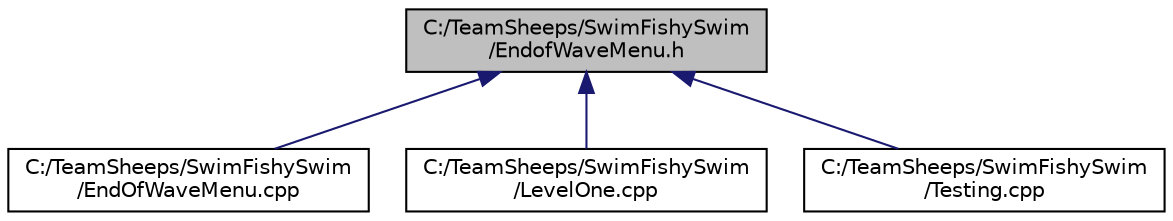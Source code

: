 digraph "C:/TeamSheeps/SwimFishySwim/EndofWaveMenu.h"
{
 // LATEX_PDF_SIZE
  edge [fontname="Helvetica",fontsize="10",labelfontname="Helvetica",labelfontsize="10"];
  node [fontname="Helvetica",fontsize="10",shape=record];
  Node1 [label="C:/TeamSheeps/SwimFishySwim\l/EndofWaveMenu.h",height=0.2,width=0.4,color="black", fillcolor="grey75", style="filled", fontcolor="black",tooltip=" "];
  Node1 -> Node2 [dir="back",color="midnightblue",fontsize="10",style="solid",fontname="Helvetica"];
  Node2 [label="C:/TeamSheeps/SwimFishySwim\l/EndOfWaveMenu.cpp",height=0.2,width=0.4,color="black", fillcolor="white", style="filled",URL="$_end_of_wave_menu_8cpp.html",tooltip=" "];
  Node1 -> Node3 [dir="back",color="midnightblue",fontsize="10",style="solid",fontname="Helvetica"];
  Node3 [label="C:/TeamSheeps/SwimFishySwim\l/LevelOne.cpp",height=0.2,width=0.4,color="black", fillcolor="white", style="filled",URL="$_level_one_8cpp.html",tooltip=" "];
  Node1 -> Node4 [dir="back",color="midnightblue",fontsize="10",style="solid",fontname="Helvetica"];
  Node4 [label="C:/TeamSheeps/SwimFishySwim\l/Testing.cpp",height=0.2,width=0.4,color="black", fillcolor="white", style="filled",URL="$_testing_8cpp.html",tooltip=" "];
}
